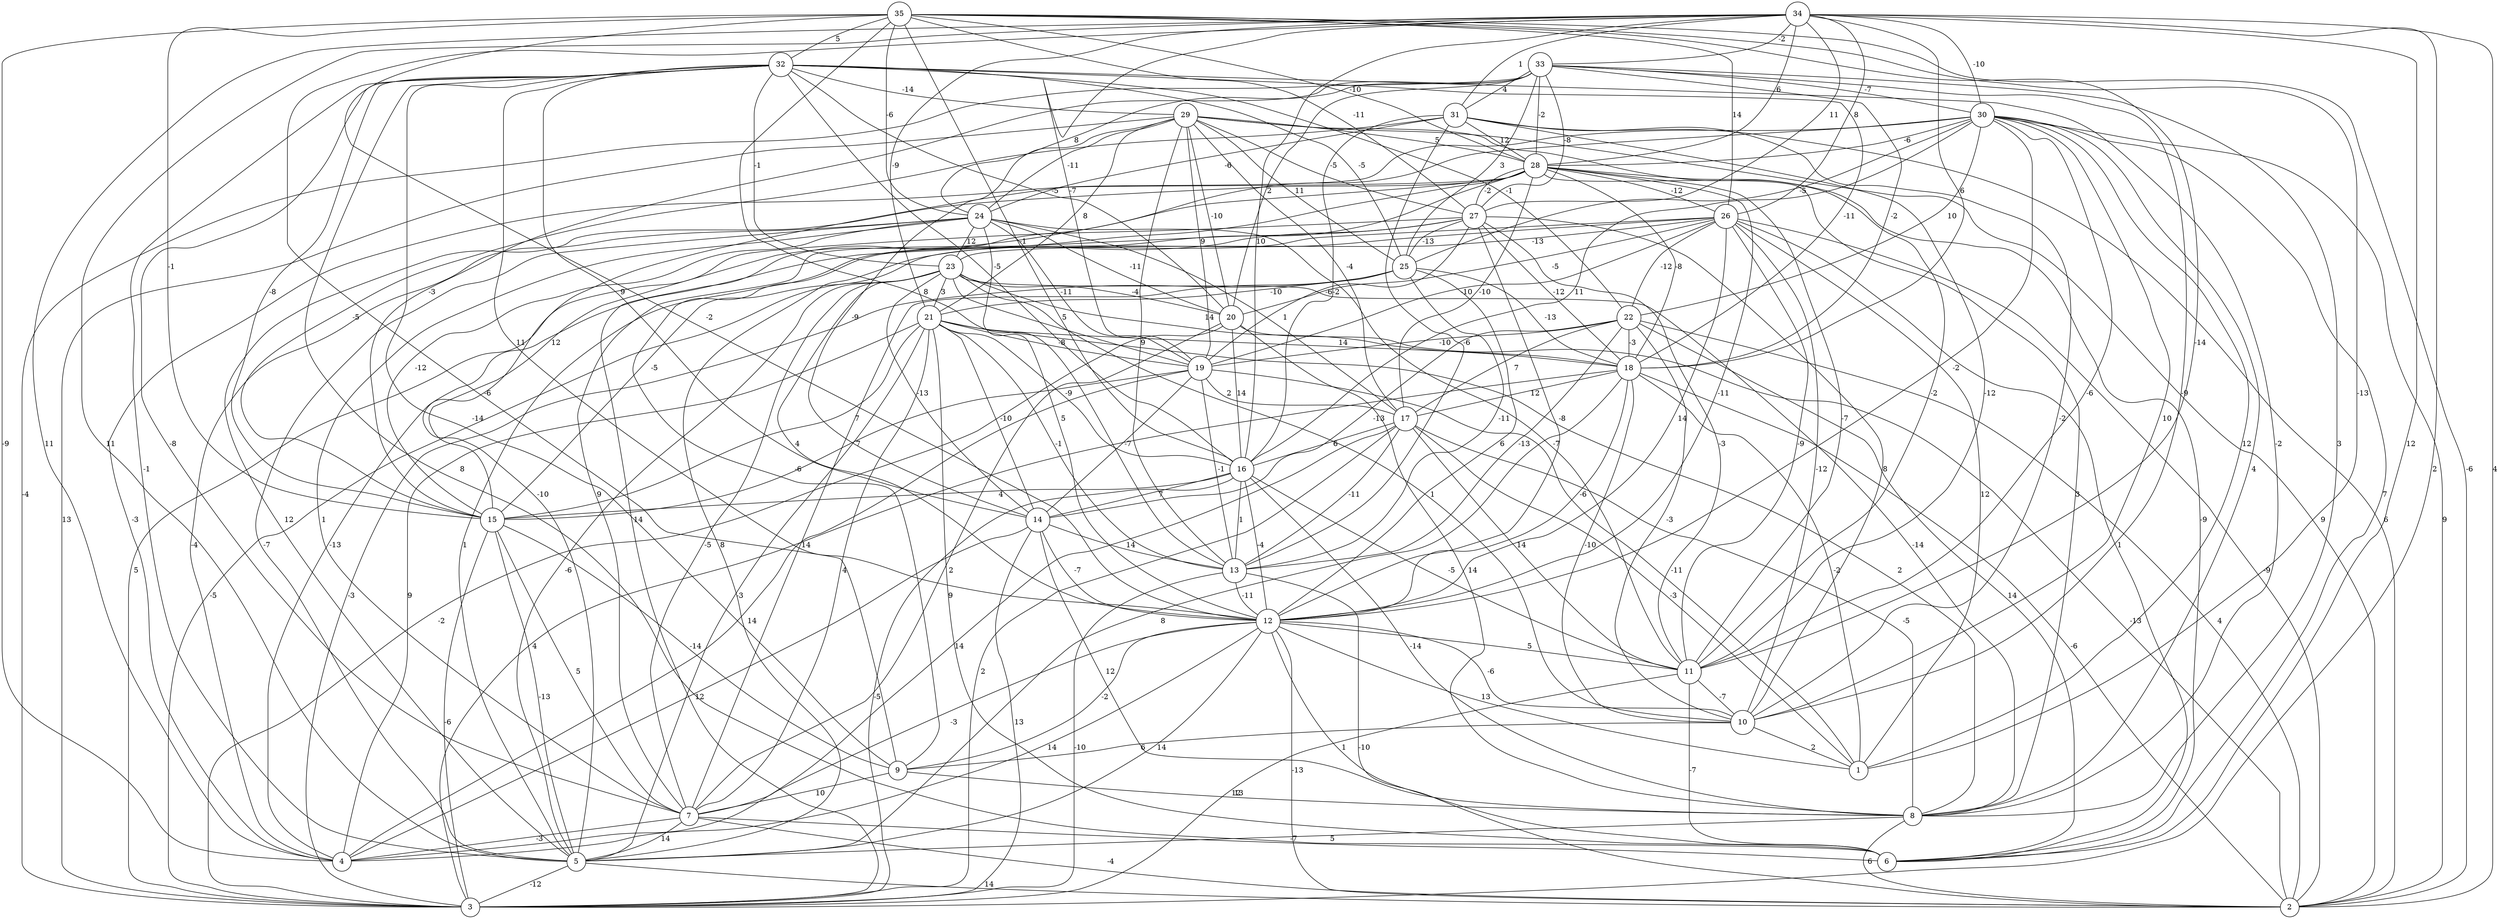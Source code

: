 graph { 
	 fontname="Helvetica,Arial,sans-serif" 
	 node [shape = circle]; 
	 35 -- 1 [label = "-13"];
	 35 -- 2 [label = "-6"];
	 35 -- 4 [label = "-9"];
	 35 -- 11 [label = "-14"];
	 35 -- 12 [label = "-2"];
	 35 -- 13 [label = "8"];
	 35 -- 15 [label = "-1"];
	 35 -- 16 [label = "-1"];
	 35 -- 24 [label = "-6"];
	 35 -- 26 [label = "14"];
	 35 -- 27 [label = "-11"];
	 35 -- 28 [label = "-10"];
	 35 -- 32 [label = "5"];
	 34 -- 2 [label = "4"];
	 34 -- 3 [label = "2"];
	 34 -- 4 [label = "11"];
	 34 -- 5 [label = "11"];
	 34 -- 6 [label = "12"];
	 34 -- 9 [label = "-6"];
	 34 -- 16 [label = "10"];
	 34 -- 18 [label = "6"];
	 34 -- 19 [label = "-7"];
	 34 -- 21 [label = "-9"];
	 34 -- 26 [label = "8"];
	 34 -- 27 [label = "11"];
	 34 -- 28 [label = "6"];
	 34 -- 30 [label = "-10"];
	 34 -- 31 [label = "1"];
	 34 -- 33 [label = "-2"];
	 33 -- 3 [label = "-4"];
	 33 -- 8 [label = "3"];
	 33 -- 10 [label = "-9"];
	 33 -- 15 [label = "-3"];
	 33 -- 18 [label = "-2"];
	 33 -- 20 [label = "2"];
	 33 -- 24 [label = "8"];
	 33 -- 25 [label = "3"];
	 33 -- 27 [label = "-8"];
	 33 -- 28 [label = "-2"];
	 33 -- 30 [label = "-7"];
	 33 -- 31 [label = "4"];
	 32 -- 5 [label = "-1"];
	 32 -- 6 [label = "8"];
	 32 -- 7 [label = "-8"];
	 32 -- 8 [label = "-2"];
	 32 -- 9 [label = "-14"];
	 32 -- 12 [label = "11"];
	 32 -- 14 [label = "9"];
	 32 -- 15 [label = "-8"];
	 32 -- 16 [label = "-5"];
	 32 -- 18 [label = "-11"];
	 32 -- 20 [label = "-5"];
	 32 -- 22 [label = "-1"];
	 32 -- 23 [label = "-1"];
	 32 -- 25 [label = "-5"];
	 32 -- 29 [label = "-14"];
	 31 -- 2 [label = "6"];
	 31 -- 10 [label = "-2"];
	 31 -- 11 [label = "-12"];
	 31 -- 13 [label = "-6"];
	 31 -- 15 [label = "-5"];
	 31 -- 16 [label = "-2"];
	 31 -- 24 [label = "-6"];
	 31 -- 28 [label = "12"];
	 30 -- 1 [label = "12"];
	 30 -- 2 [label = "9"];
	 30 -- 3 [label = "14"];
	 30 -- 5 [label = "-10"];
	 30 -- 6 [label = "7"];
	 30 -- 8 [label = "4"];
	 30 -- 10 [label = "10"];
	 30 -- 11 [label = "-6"];
	 30 -- 12 [label = "-2"];
	 30 -- 16 [label = "11"];
	 30 -- 22 [label = "10"];
	 30 -- 25 [label = "-5"];
	 30 -- 28 [label = "-6"];
	 29 -- 2 [label = "9"];
	 29 -- 3 [label = "13"];
	 29 -- 11 [label = "-2"];
	 29 -- 13 [label = "9"];
	 29 -- 14 [label = "-9"];
	 29 -- 17 [label = "-4"];
	 29 -- 19 [label = "9"];
	 29 -- 20 [label = "-10"];
	 29 -- 21 [label = "8"];
	 29 -- 24 [label = "-11"];
	 29 -- 25 [label = "11"];
	 29 -- 27 [label = "-5"];
	 29 -- 28 [label = "5"];
	 28 -- 4 [label = "-3"];
	 28 -- 5 [label = "12"];
	 28 -- 6 [label = "-9"];
	 28 -- 7 [label = "9"];
	 28 -- 8 [label = "3"];
	 28 -- 9 [label = "-6"];
	 28 -- 11 [label = "-7"];
	 28 -- 12 [label = "-11"];
	 28 -- 15 [label = "12"];
	 28 -- 17 [label = "-10"];
	 28 -- 18 [label = "-8"];
	 28 -- 26 [label = "-12"];
	 28 -- 27 [label = "-2"];
	 27 -- 3 [label = "5"];
	 27 -- 4 [label = "-13"];
	 27 -- 5 [label = "8"];
	 27 -- 10 [label = "8"];
	 27 -- 11 [label = "-3"];
	 27 -- 12 [label = "-8"];
	 27 -- 18 [label = "-12"];
	 27 -- 19 [label = "-6"];
	 27 -- 25 [label = "-13"];
	 26 -- 1 [label = "12"];
	 26 -- 2 [label = "-9"];
	 26 -- 5 [label = "1"];
	 26 -- 6 [label = "1"];
	 26 -- 10 [label = "-12"];
	 26 -- 11 [label = "-9"];
	 26 -- 12 [label = "14"];
	 26 -- 15 [label = "-5"];
	 26 -- 19 [label = "-10"];
	 26 -- 20 [label = "-5"];
	 26 -- 22 [label = "-12"];
	 26 -- 23 [label = "-13"];
	 25 -- 3 [label = "-3"];
	 25 -- 7 [label = "14"];
	 25 -- 12 [label = "6"];
	 25 -- 13 [label = "-11"];
	 25 -- 18 [label = "-13"];
	 25 -- 21 [label = "-10"];
	 24 -- 4 [label = "-4"];
	 24 -- 5 [label = "-7"];
	 24 -- 7 [label = "1"];
	 24 -- 11 [label = "-7"];
	 24 -- 12 [label = "5"];
	 24 -- 15 [label = "-12"];
	 24 -- 17 [label = "1"];
	 24 -- 19 [label = "-11"];
	 24 -- 20 [label = "-11"];
	 24 -- 23 [label = "12"];
	 23 -- 3 [label = "-5"];
	 23 -- 5 [label = "-6"];
	 23 -- 7 [label = "-5"];
	 23 -- 8 [label = "-14"];
	 23 -- 10 [label = "1"];
	 23 -- 12 [label = "4"];
	 23 -- 14 [label = "-13"];
	 23 -- 18 [label = "14"];
	 23 -- 19 [label = "5"];
	 23 -- 20 [label = "-4"];
	 23 -- 21 [label = "3"];
	 22 -- 2 [label = "4"];
	 22 -- 6 [label = "14"];
	 22 -- 10 [label = "-3"];
	 22 -- 13 [label = "-13"];
	 22 -- 14 [label = "-13"];
	 22 -- 17 [label = "7"];
	 22 -- 18 [label = "-3"];
	 22 -- 19 [label = "-10"];
	 21 -- 4 [label = "9"];
	 21 -- 5 [label = "-3"];
	 21 -- 6 [label = "9"];
	 21 -- 7 [label = "4"];
	 21 -- 8 [label = "2"];
	 21 -- 13 [label = "-1"];
	 21 -- 14 [label = "-10"];
	 21 -- 15 [label = "7"];
	 21 -- 16 [label = "-9"];
	 21 -- 18 [label = "14"];
	 21 -- 19 [label = "-8"];
	 20 -- 2 [label = "-13"];
	 20 -- 3 [label = "-2"];
	 20 -- 7 [label = "2"];
	 20 -- 8 [label = "14"];
	 20 -- 16 [label = "14"];
	 19 -- 1 [label = "-11"];
	 19 -- 4 [label = "14"];
	 19 -- 13 [label = "-1"];
	 19 -- 14 [label = "-7"];
	 19 -- 15 [label = "7"];
	 19 -- 17 [label = "2"];
	 18 -- 1 [label = "-2"];
	 18 -- 2 [label = "-6"];
	 18 -- 3 [label = "4"];
	 18 -- 5 [label = "8"];
	 18 -- 10 [label = "-10"];
	 18 -- 12 [label = "-6"];
	 18 -- 17 [label = "12"];
	 17 -- 1 [label = "-3"];
	 17 -- 3 [label = "2"];
	 17 -- 4 [label = "14"];
	 17 -- 8 [label = "-5"];
	 17 -- 11 [label = "14"];
	 17 -- 13 [label = "-11"];
	 17 -- 16 [label = "6"];
	 16 -- 3 [label = "-5"];
	 16 -- 8 [label = "-14"];
	 16 -- 11 [label = "-5"];
	 16 -- 12 [label = "-4"];
	 16 -- 13 [label = "1"];
	 16 -- 14 [label = "7"];
	 16 -- 15 [label = "4"];
	 15 -- 3 [label = "-6"];
	 15 -- 5 [label = "-13"];
	 15 -- 7 [label = "5"];
	 15 -- 9 [label = "-14"];
	 14 -- 3 [label = "13"];
	 14 -- 4 [label = "12"];
	 14 -- 8 [label = "12"];
	 14 -- 12 [label = "-7"];
	 14 -- 13 [label = "14"];
	 13 -- 2 [label = "-10"];
	 13 -- 3 [label = "-10"];
	 13 -- 12 [label = "-11"];
	 12 -- 1 [label = "13"];
	 12 -- 2 [label = "-13"];
	 12 -- 4 [label = "14"];
	 12 -- 5 [label = "14"];
	 12 -- 6 [label = "1"];
	 12 -- 7 [label = "-3"];
	 12 -- 9 [label = "-2"];
	 12 -- 10 [label = "-6"];
	 12 -- 11 [label = "5"];
	 11 -- 3 [label = "12"];
	 11 -- 6 [label = "-7"];
	 11 -- 10 [label = "-7"];
	 10 -- 1 [label = "2"];
	 10 -- 9 [label = "6"];
	 9 -- 7 [label = "10"];
	 9 -- 8 [label = "13"];
	 8 -- 2 [label = "6"];
	 8 -- 5 [label = "5"];
	 7 -- 2 [label = "-4"];
	 7 -- 4 [label = "-3"];
	 7 -- 5 [label = "14"];
	 7 -- 6 [label = "-7"];
	 5 -- 2 [label = "14"];
	 5 -- 3 [label = "-12"];
	 1;
	 2;
	 3;
	 4;
	 5;
	 6;
	 7;
	 8;
	 9;
	 10;
	 11;
	 12;
	 13;
	 14;
	 15;
	 16;
	 17;
	 18;
	 19;
	 20;
	 21;
	 22;
	 23;
	 24;
	 25;
	 26;
	 27;
	 28;
	 29;
	 30;
	 31;
	 32;
	 33;
	 34;
	 35;
}
